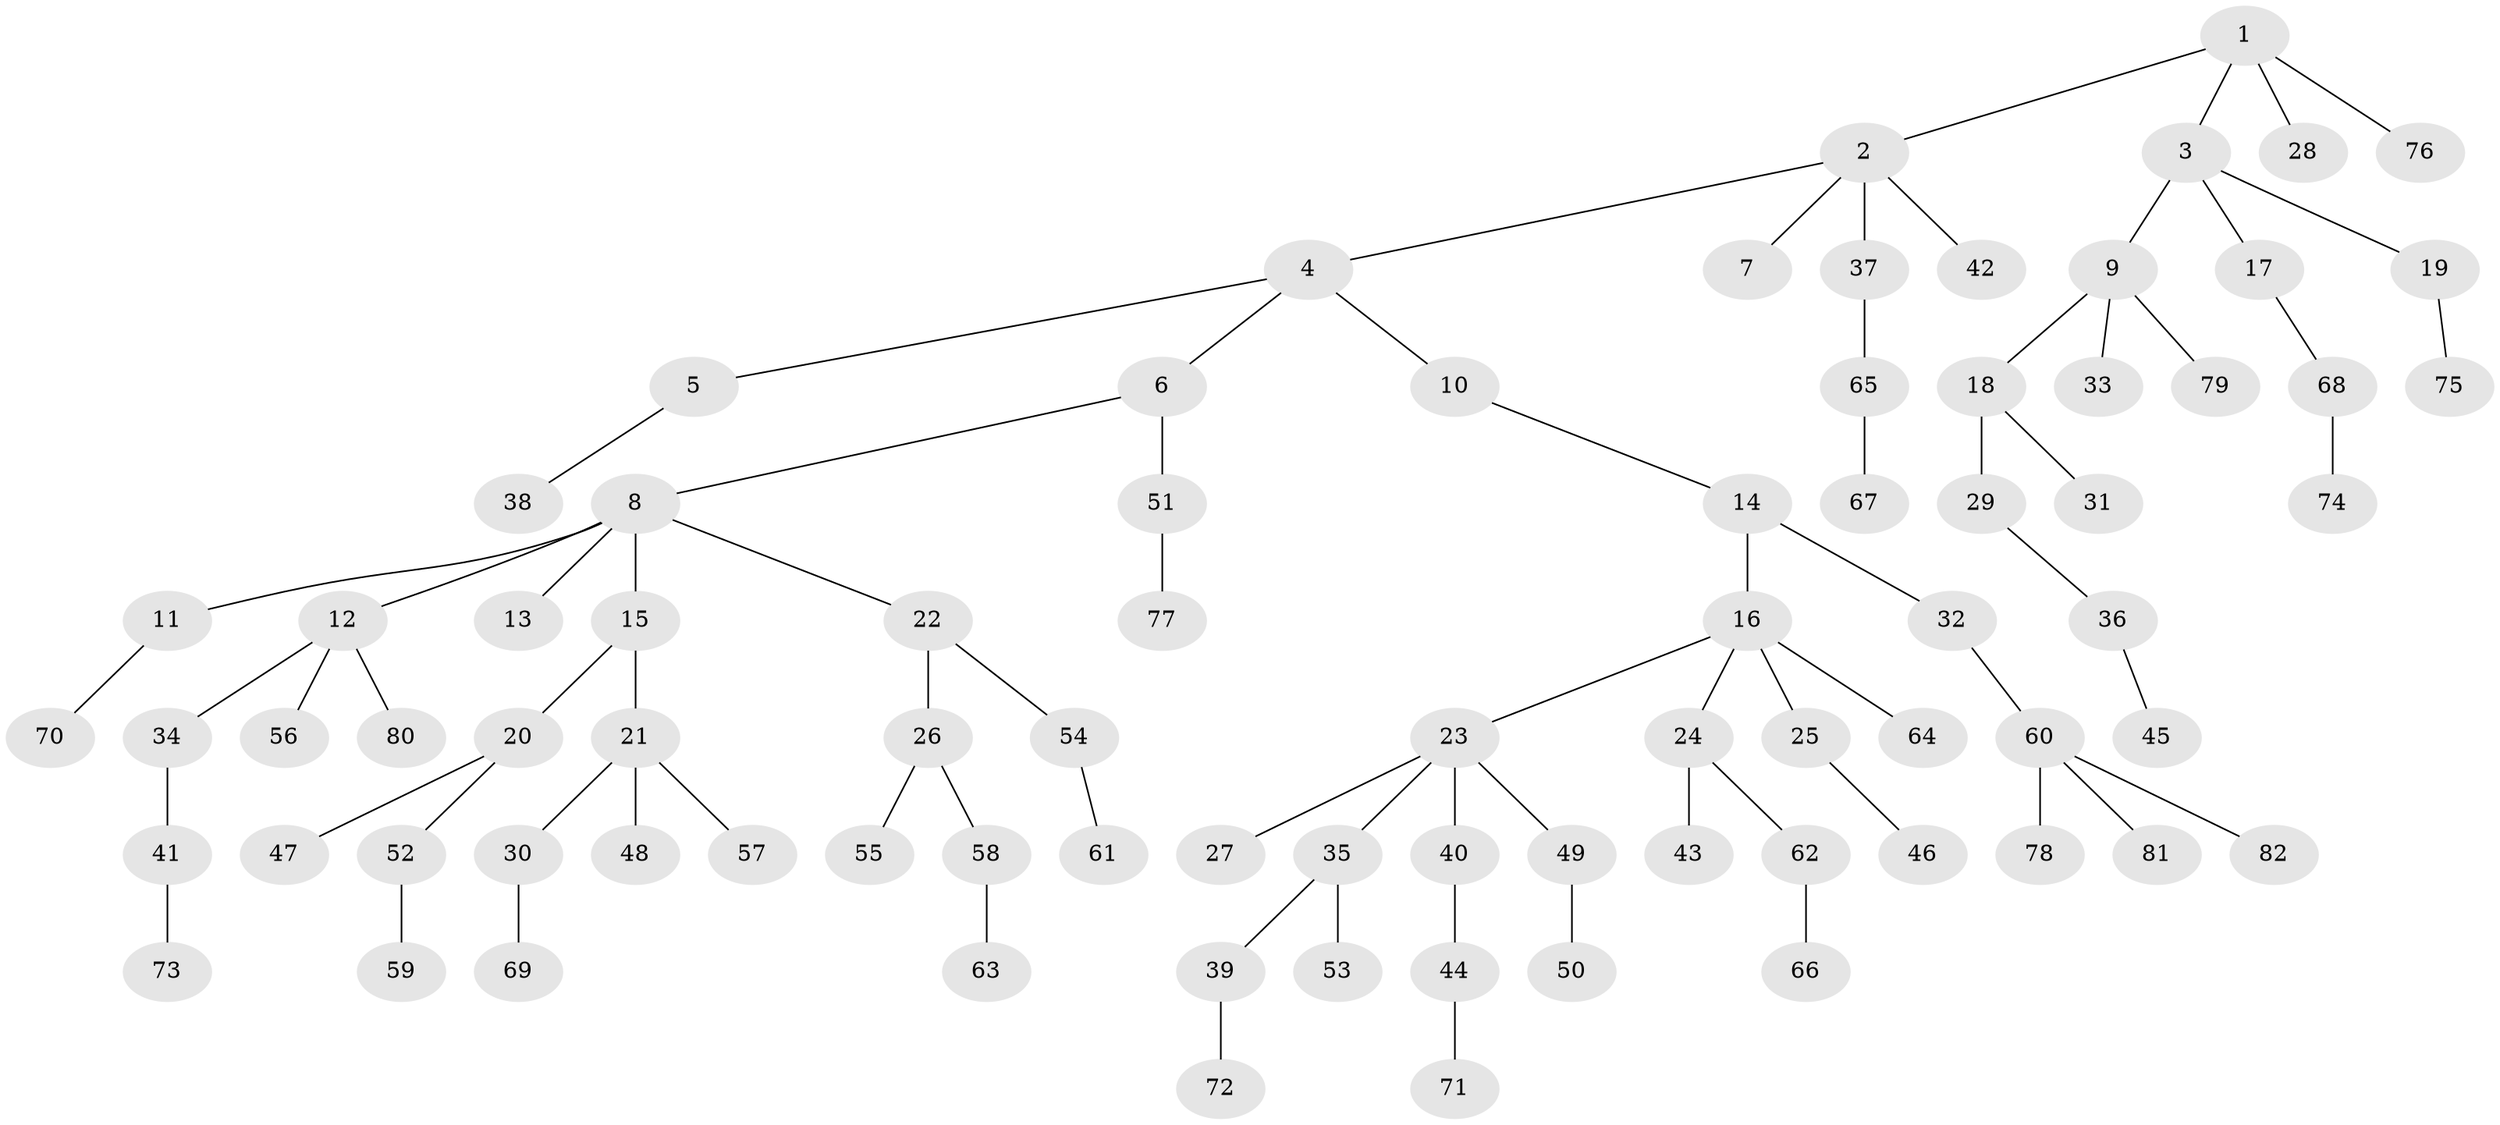 // Generated by graph-tools (version 1.1) at 2025/36/03/09/25 02:36:45]
// undirected, 82 vertices, 81 edges
graph export_dot {
graph [start="1"]
  node [color=gray90,style=filled];
  1;
  2;
  3;
  4;
  5;
  6;
  7;
  8;
  9;
  10;
  11;
  12;
  13;
  14;
  15;
  16;
  17;
  18;
  19;
  20;
  21;
  22;
  23;
  24;
  25;
  26;
  27;
  28;
  29;
  30;
  31;
  32;
  33;
  34;
  35;
  36;
  37;
  38;
  39;
  40;
  41;
  42;
  43;
  44;
  45;
  46;
  47;
  48;
  49;
  50;
  51;
  52;
  53;
  54;
  55;
  56;
  57;
  58;
  59;
  60;
  61;
  62;
  63;
  64;
  65;
  66;
  67;
  68;
  69;
  70;
  71;
  72;
  73;
  74;
  75;
  76;
  77;
  78;
  79;
  80;
  81;
  82;
  1 -- 2;
  1 -- 3;
  1 -- 28;
  1 -- 76;
  2 -- 4;
  2 -- 7;
  2 -- 37;
  2 -- 42;
  3 -- 9;
  3 -- 17;
  3 -- 19;
  4 -- 5;
  4 -- 6;
  4 -- 10;
  5 -- 38;
  6 -- 8;
  6 -- 51;
  8 -- 11;
  8 -- 12;
  8 -- 13;
  8 -- 15;
  8 -- 22;
  9 -- 18;
  9 -- 33;
  9 -- 79;
  10 -- 14;
  11 -- 70;
  12 -- 34;
  12 -- 56;
  12 -- 80;
  14 -- 16;
  14 -- 32;
  15 -- 20;
  15 -- 21;
  16 -- 23;
  16 -- 24;
  16 -- 25;
  16 -- 64;
  17 -- 68;
  18 -- 29;
  18 -- 31;
  19 -- 75;
  20 -- 47;
  20 -- 52;
  21 -- 30;
  21 -- 48;
  21 -- 57;
  22 -- 26;
  22 -- 54;
  23 -- 27;
  23 -- 35;
  23 -- 40;
  23 -- 49;
  24 -- 43;
  24 -- 62;
  25 -- 46;
  26 -- 55;
  26 -- 58;
  29 -- 36;
  30 -- 69;
  32 -- 60;
  34 -- 41;
  35 -- 39;
  35 -- 53;
  36 -- 45;
  37 -- 65;
  39 -- 72;
  40 -- 44;
  41 -- 73;
  44 -- 71;
  49 -- 50;
  51 -- 77;
  52 -- 59;
  54 -- 61;
  58 -- 63;
  60 -- 78;
  60 -- 81;
  60 -- 82;
  62 -- 66;
  65 -- 67;
  68 -- 74;
}
